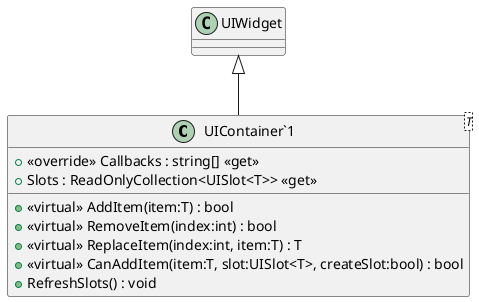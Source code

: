 @startuml
class "UIContainer`1"<T> {
    + <<override>> Callbacks : string[] <<get>>
    + Slots : ReadOnlyCollection<UISlot<T>> <<get>>
    + <<virtual>> AddItem(item:T) : bool
    + <<virtual>> RemoveItem(index:int) : bool
    + <<virtual>> ReplaceItem(index:int, item:T) : T
    + <<virtual>> CanAddItem(item:T, slot:UISlot<T>, createSlot:bool) : bool
    + RefreshSlots() : void
}
UIWidget <|-- "UIContainer`1"
@enduml
